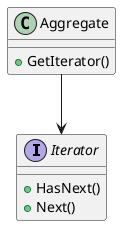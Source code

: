 @startuml IteratorPattern
interface Iterator {
  +HasNext()
  +Next()
}
class Aggregate {
  +GetIterator()
}
Aggregate --> Iterator
@enduml
